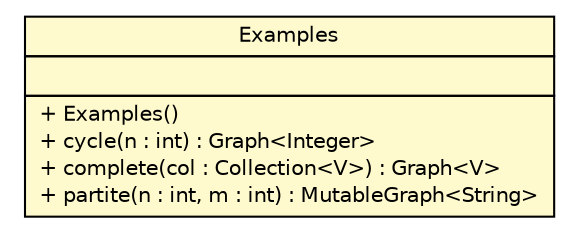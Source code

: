 #!/usr/local/bin/dot
#
# Class diagram 
# Generated by UMLGraph version R5_6-24-gf6e263 (http://www.umlgraph.org/)
#

digraph G {
	edge [fontname="Helvetica",fontsize=10,labelfontname="Helvetica",labelfontsize=10];
	node [fontname="Helvetica",fontsize=10,shape=plaintext];
	nodesep=0.25;
	ranksep=0.5;
	// org.jgraphl.graph.Graphs.Examples
	c991 [label=<<table title="org.jgraphl.graph.Graphs.Examples" border="0" cellborder="1" cellspacing="0" cellpadding="2" port="p" bgcolor="lemonChiffon" href="./Graphs.Examples.html">
		<tr><td><table border="0" cellspacing="0" cellpadding="1">
<tr><td align="center" balign="center"> Examples </td></tr>
		</table></td></tr>
		<tr><td><table border="0" cellspacing="0" cellpadding="1">
<tr><td align="left" balign="left">  </td></tr>
		</table></td></tr>
		<tr><td><table border="0" cellspacing="0" cellpadding="1">
<tr><td align="left" balign="left"> + Examples() </td></tr>
<tr><td align="left" balign="left"> + cycle(n : int) : Graph&lt;Integer&gt; </td></tr>
<tr><td align="left" balign="left"> + complete(col : Collection&lt;V&gt;) : Graph&lt;V&gt; </td></tr>
<tr><td align="left" balign="left"> + partite(n : int, m : int) : MutableGraph&lt;String&gt; </td></tr>
		</table></td></tr>
		</table>>, URL="./Graphs.Examples.html", fontname="Helvetica", fontcolor="black", fontsize=10.0];
}

